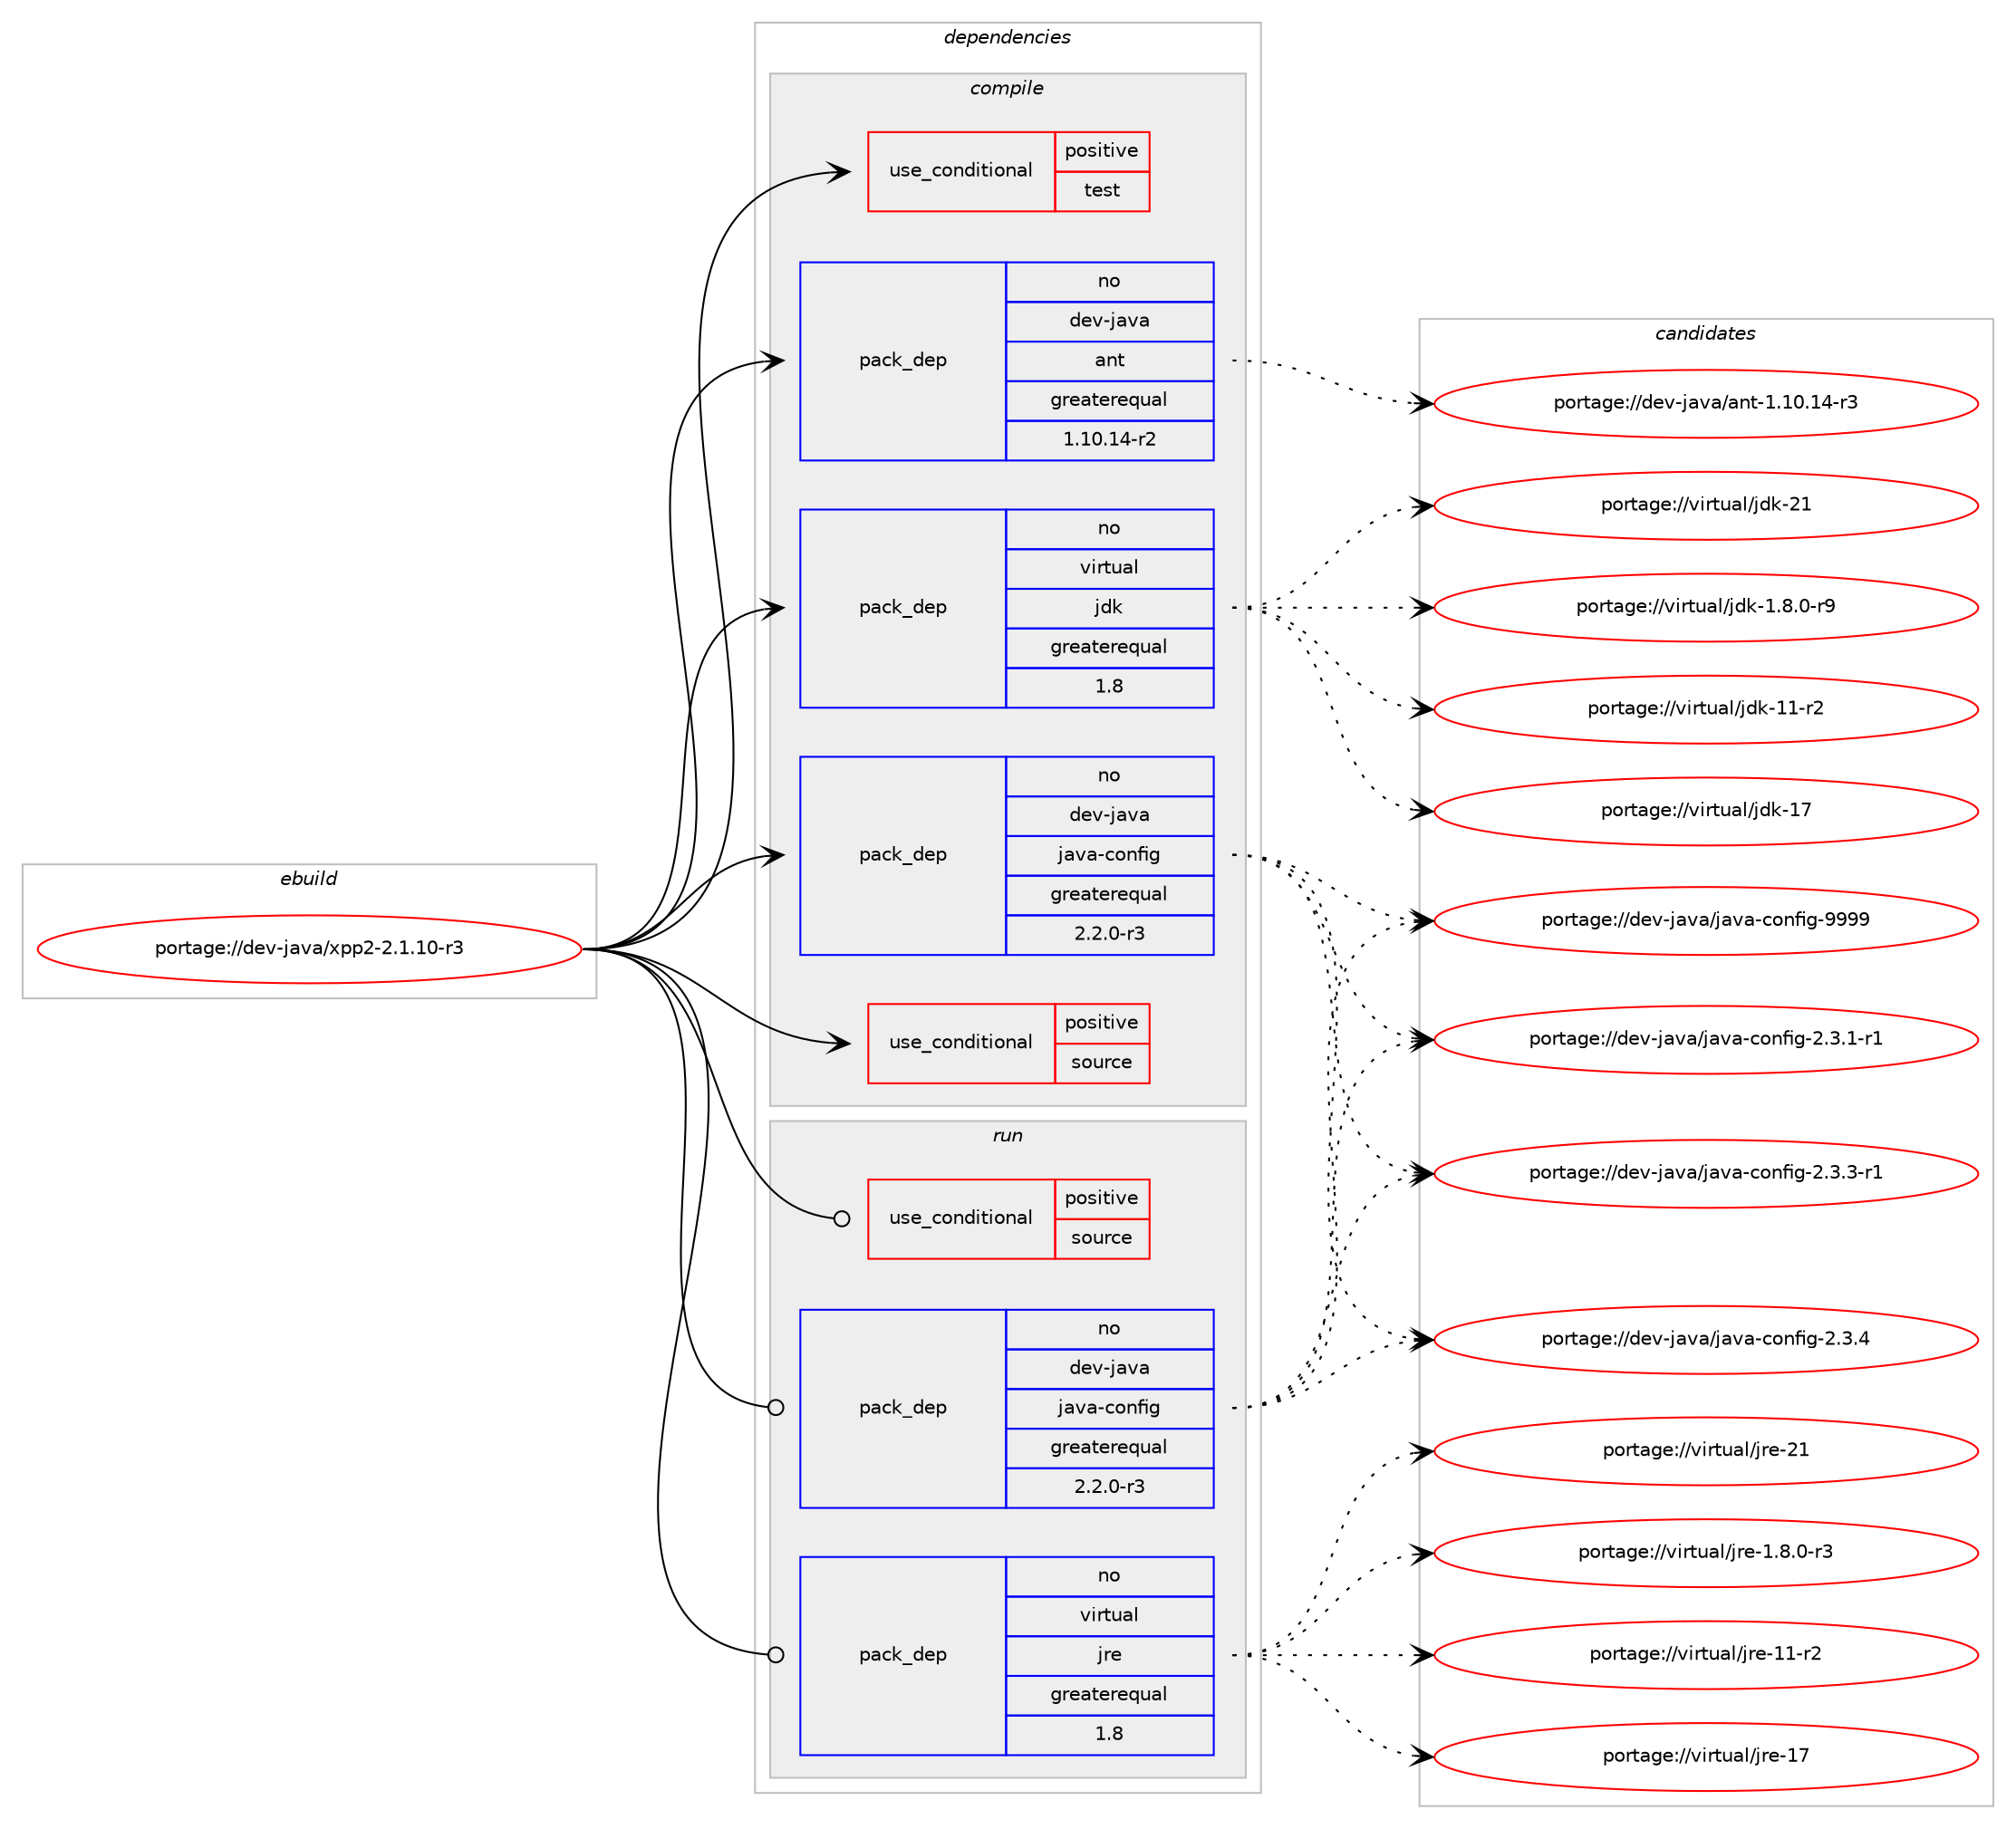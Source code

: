 digraph prolog {

# *************
# Graph options
# *************

newrank=true;
concentrate=true;
compound=true;
graph [rankdir=LR,fontname=Helvetica,fontsize=10,ranksep=1.5];#, ranksep=2.5, nodesep=0.2];
edge  [arrowhead=vee];
node  [fontname=Helvetica,fontsize=10];

# **********
# The ebuild
# **********

subgraph cluster_leftcol {
color=gray;
rank=same;
label=<<i>ebuild</i>>;
id [label="portage://dev-java/xpp2-2.1.10-r3", color=red, width=4, href="../dev-java/xpp2-2.1.10-r3.svg"];
}

# ****************
# The dependencies
# ****************

subgraph cluster_midcol {
color=gray;
label=<<i>dependencies</i>>;
subgraph cluster_compile {
fillcolor="#eeeeee";
style=filled;
label=<<i>compile</i>>;
subgraph cond21983 {
dependency49747 [label=<<TABLE BORDER="0" CELLBORDER="1" CELLSPACING="0" CELLPADDING="4"><TR><TD ROWSPAN="3" CELLPADDING="10">use_conditional</TD></TR><TR><TD>positive</TD></TR><TR><TD>source</TD></TR></TABLE>>, shape=none, color=red];
# *** BEGIN UNKNOWN DEPENDENCY TYPE (TODO) ***
# dependency49747 -> package_dependency(portage://dev-java/xpp2-2.1.10-r3,install,no,app-arch,zip,none,[,,],[],[])
# *** END UNKNOWN DEPENDENCY TYPE (TODO) ***

}
id:e -> dependency49747:w [weight=20,style="solid",arrowhead="vee"];
subgraph cond21984 {
dependency49748 [label=<<TABLE BORDER="0" CELLBORDER="1" CELLSPACING="0" CELLPADDING="4"><TR><TD ROWSPAN="3" CELLPADDING="10">use_conditional</TD></TR><TR><TD>positive</TD></TR><TR><TD>test</TD></TR></TABLE>>, shape=none, color=red];
# *** BEGIN UNKNOWN DEPENDENCY TYPE (TODO) ***
# dependency49748 -> package_dependency(portage://dev-java/xpp2-2.1.10-r3,install,no,dev-java,junit,none,[,,],[slot(4)],[])
# *** END UNKNOWN DEPENDENCY TYPE (TODO) ***

}
id:e -> dependency49748:w [weight=20,style="solid",arrowhead="vee"];
subgraph pack26732 {
dependency49749 [label=<<TABLE BORDER="0" CELLBORDER="1" CELLSPACING="0" CELLPADDING="4" WIDTH="220"><TR><TD ROWSPAN="6" CELLPADDING="30">pack_dep</TD></TR><TR><TD WIDTH="110">no</TD></TR><TR><TD>dev-java</TD></TR><TR><TD>ant</TD></TR><TR><TD>greaterequal</TD></TR><TR><TD>1.10.14-r2</TD></TR></TABLE>>, shape=none, color=blue];
}
id:e -> dependency49749:w [weight=20,style="solid",arrowhead="vee"];
subgraph pack26733 {
dependency49750 [label=<<TABLE BORDER="0" CELLBORDER="1" CELLSPACING="0" CELLPADDING="4" WIDTH="220"><TR><TD ROWSPAN="6" CELLPADDING="30">pack_dep</TD></TR><TR><TD WIDTH="110">no</TD></TR><TR><TD>dev-java</TD></TR><TR><TD>java-config</TD></TR><TR><TD>greaterequal</TD></TR><TR><TD>2.2.0-r3</TD></TR></TABLE>>, shape=none, color=blue];
}
id:e -> dependency49750:w [weight=20,style="solid",arrowhead="vee"];
# *** BEGIN UNKNOWN DEPENDENCY TYPE (TODO) ***
# id -> package_dependency(portage://dev-java/xpp2-2.1.10-r3,install,no,dev-java,javatoolkit,none,[,,],[],[])
# *** END UNKNOWN DEPENDENCY TYPE (TODO) ***

# *** BEGIN UNKNOWN DEPENDENCY TYPE (TODO) ***
# id -> package_dependency(portage://dev-java/xpp2-2.1.10-r3,install,no,dev-java,xerces,none,[,,],[slot(2)],[])
# *** END UNKNOWN DEPENDENCY TYPE (TODO) ***

subgraph pack26734 {
dependency49751 [label=<<TABLE BORDER="0" CELLBORDER="1" CELLSPACING="0" CELLPADDING="4" WIDTH="220"><TR><TD ROWSPAN="6" CELLPADDING="30">pack_dep</TD></TR><TR><TD WIDTH="110">no</TD></TR><TR><TD>virtual</TD></TR><TR><TD>jdk</TD></TR><TR><TD>greaterequal</TD></TR><TR><TD>1.8</TD></TR></TABLE>>, shape=none, color=blue];
}
id:e -> dependency49751:w [weight=20,style="solid",arrowhead="vee"];
}
subgraph cluster_compileandrun {
fillcolor="#eeeeee";
style=filled;
label=<<i>compile and run</i>>;
}
subgraph cluster_run {
fillcolor="#eeeeee";
style=filled;
label=<<i>run</i>>;
subgraph cond21985 {
dependency49752 [label=<<TABLE BORDER="0" CELLBORDER="1" CELLSPACING="0" CELLPADDING="4"><TR><TD ROWSPAN="3" CELLPADDING="10">use_conditional</TD></TR><TR><TD>positive</TD></TR><TR><TD>source</TD></TR></TABLE>>, shape=none, color=red];
# *** BEGIN UNKNOWN DEPENDENCY TYPE (TODO) ***
# dependency49752 -> package_dependency(portage://dev-java/xpp2-2.1.10-r3,run,no,app-arch,zip,none,[,,],[],[])
# *** END UNKNOWN DEPENDENCY TYPE (TODO) ***

}
id:e -> dependency49752:w [weight=20,style="solid",arrowhead="odot"];
subgraph pack26735 {
dependency49753 [label=<<TABLE BORDER="0" CELLBORDER="1" CELLSPACING="0" CELLPADDING="4" WIDTH="220"><TR><TD ROWSPAN="6" CELLPADDING="30">pack_dep</TD></TR><TR><TD WIDTH="110">no</TD></TR><TR><TD>dev-java</TD></TR><TR><TD>java-config</TD></TR><TR><TD>greaterequal</TD></TR><TR><TD>2.2.0-r3</TD></TR></TABLE>>, shape=none, color=blue];
}
id:e -> dependency49753:w [weight=20,style="solid",arrowhead="odot"];
# *** BEGIN UNKNOWN DEPENDENCY TYPE (TODO) ***
# id -> package_dependency(portage://dev-java/xpp2-2.1.10-r3,run,no,dev-java,xerces,none,[,,],[slot(2)],[])
# *** END UNKNOWN DEPENDENCY TYPE (TODO) ***

subgraph pack26736 {
dependency49754 [label=<<TABLE BORDER="0" CELLBORDER="1" CELLSPACING="0" CELLPADDING="4" WIDTH="220"><TR><TD ROWSPAN="6" CELLPADDING="30">pack_dep</TD></TR><TR><TD WIDTH="110">no</TD></TR><TR><TD>virtual</TD></TR><TR><TD>jre</TD></TR><TR><TD>greaterequal</TD></TR><TR><TD>1.8</TD></TR></TABLE>>, shape=none, color=blue];
}
id:e -> dependency49754:w [weight=20,style="solid",arrowhead="odot"];
}
}

# **************
# The candidates
# **************

subgraph cluster_choices {
rank=same;
color=gray;
label=<<i>candidates</i>>;

subgraph choice26732 {
color=black;
nodesep=1;
choice100101118451069711897479711011645494649484649524511451 [label="portage://dev-java/ant-1.10.14-r3", color=red, width=4,href="../dev-java/ant-1.10.14-r3.svg"];
dependency49749:e -> choice100101118451069711897479711011645494649484649524511451:w [style=dotted,weight="100"];
}
subgraph choice26733 {
color=black;
nodesep=1;
choice10010111845106971189747106971189745991111101021051034550465146494511449 [label="portage://dev-java/java-config-2.3.1-r1", color=red, width=4,href="../dev-java/java-config-2.3.1-r1.svg"];
choice10010111845106971189747106971189745991111101021051034550465146514511449 [label="portage://dev-java/java-config-2.3.3-r1", color=red, width=4,href="../dev-java/java-config-2.3.3-r1.svg"];
choice1001011184510697118974710697118974599111110102105103455046514652 [label="portage://dev-java/java-config-2.3.4", color=red, width=4,href="../dev-java/java-config-2.3.4.svg"];
choice10010111845106971189747106971189745991111101021051034557575757 [label="portage://dev-java/java-config-9999", color=red, width=4,href="../dev-java/java-config-9999.svg"];
dependency49750:e -> choice10010111845106971189747106971189745991111101021051034550465146494511449:w [style=dotted,weight="100"];
dependency49750:e -> choice10010111845106971189747106971189745991111101021051034550465146514511449:w [style=dotted,weight="100"];
dependency49750:e -> choice1001011184510697118974710697118974599111110102105103455046514652:w [style=dotted,weight="100"];
dependency49750:e -> choice10010111845106971189747106971189745991111101021051034557575757:w [style=dotted,weight="100"];
}
subgraph choice26734 {
color=black;
nodesep=1;
choice11810511411611797108471061001074549465646484511457 [label="portage://virtual/jdk-1.8.0-r9", color=red, width=4,href="../virtual/jdk-1.8.0-r9.svg"];
choice11810511411611797108471061001074549494511450 [label="portage://virtual/jdk-11-r2", color=red, width=4,href="../virtual/jdk-11-r2.svg"];
choice1181051141161179710847106100107454955 [label="portage://virtual/jdk-17", color=red, width=4,href="../virtual/jdk-17.svg"];
choice1181051141161179710847106100107455049 [label="portage://virtual/jdk-21", color=red, width=4,href="../virtual/jdk-21.svg"];
dependency49751:e -> choice11810511411611797108471061001074549465646484511457:w [style=dotted,weight="100"];
dependency49751:e -> choice11810511411611797108471061001074549494511450:w [style=dotted,weight="100"];
dependency49751:e -> choice1181051141161179710847106100107454955:w [style=dotted,weight="100"];
dependency49751:e -> choice1181051141161179710847106100107455049:w [style=dotted,weight="100"];
}
subgraph choice26735 {
color=black;
nodesep=1;
choice10010111845106971189747106971189745991111101021051034550465146494511449 [label="portage://dev-java/java-config-2.3.1-r1", color=red, width=4,href="../dev-java/java-config-2.3.1-r1.svg"];
choice10010111845106971189747106971189745991111101021051034550465146514511449 [label="portage://dev-java/java-config-2.3.3-r1", color=red, width=4,href="../dev-java/java-config-2.3.3-r1.svg"];
choice1001011184510697118974710697118974599111110102105103455046514652 [label="portage://dev-java/java-config-2.3.4", color=red, width=4,href="../dev-java/java-config-2.3.4.svg"];
choice10010111845106971189747106971189745991111101021051034557575757 [label="portage://dev-java/java-config-9999", color=red, width=4,href="../dev-java/java-config-9999.svg"];
dependency49753:e -> choice10010111845106971189747106971189745991111101021051034550465146494511449:w [style=dotted,weight="100"];
dependency49753:e -> choice10010111845106971189747106971189745991111101021051034550465146514511449:w [style=dotted,weight="100"];
dependency49753:e -> choice1001011184510697118974710697118974599111110102105103455046514652:w [style=dotted,weight="100"];
dependency49753:e -> choice10010111845106971189747106971189745991111101021051034557575757:w [style=dotted,weight="100"];
}
subgraph choice26736 {
color=black;
nodesep=1;
choice11810511411611797108471061141014549465646484511451 [label="portage://virtual/jre-1.8.0-r3", color=red, width=4,href="../virtual/jre-1.8.0-r3.svg"];
choice11810511411611797108471061141014549494511450 [label="portage://virtual/jre-11-r2", color=red, width=4,href="../virtual/jre-11-r2.svg"];
choice1181051141161179710847106114101454955 [label="portage://virtual/jre-17", color=red, width=4,href="../virtual/jre-17.svg"];
choice1181051141161179710847106114101455049 [label="portage://virtual/jre-21", color=red, width=4,href="../virtual/jre-21.svg"];
dependency49754:e -> choice11810511411611797108471061141014549465646484511451:w [style=dotted,weight="100"];
dependency49754:e -> choice11810511411611797108471061141014549494511450:w [style=dotted,weight="100"];
dependency49754:e -> choice1181051141161179710847106114101454955:w [style=dotted,weight="100"];
dependency49754:e -> choice1181051141161179710847106114101455049:w [style=dotted,weight="100"];
}
}

}
